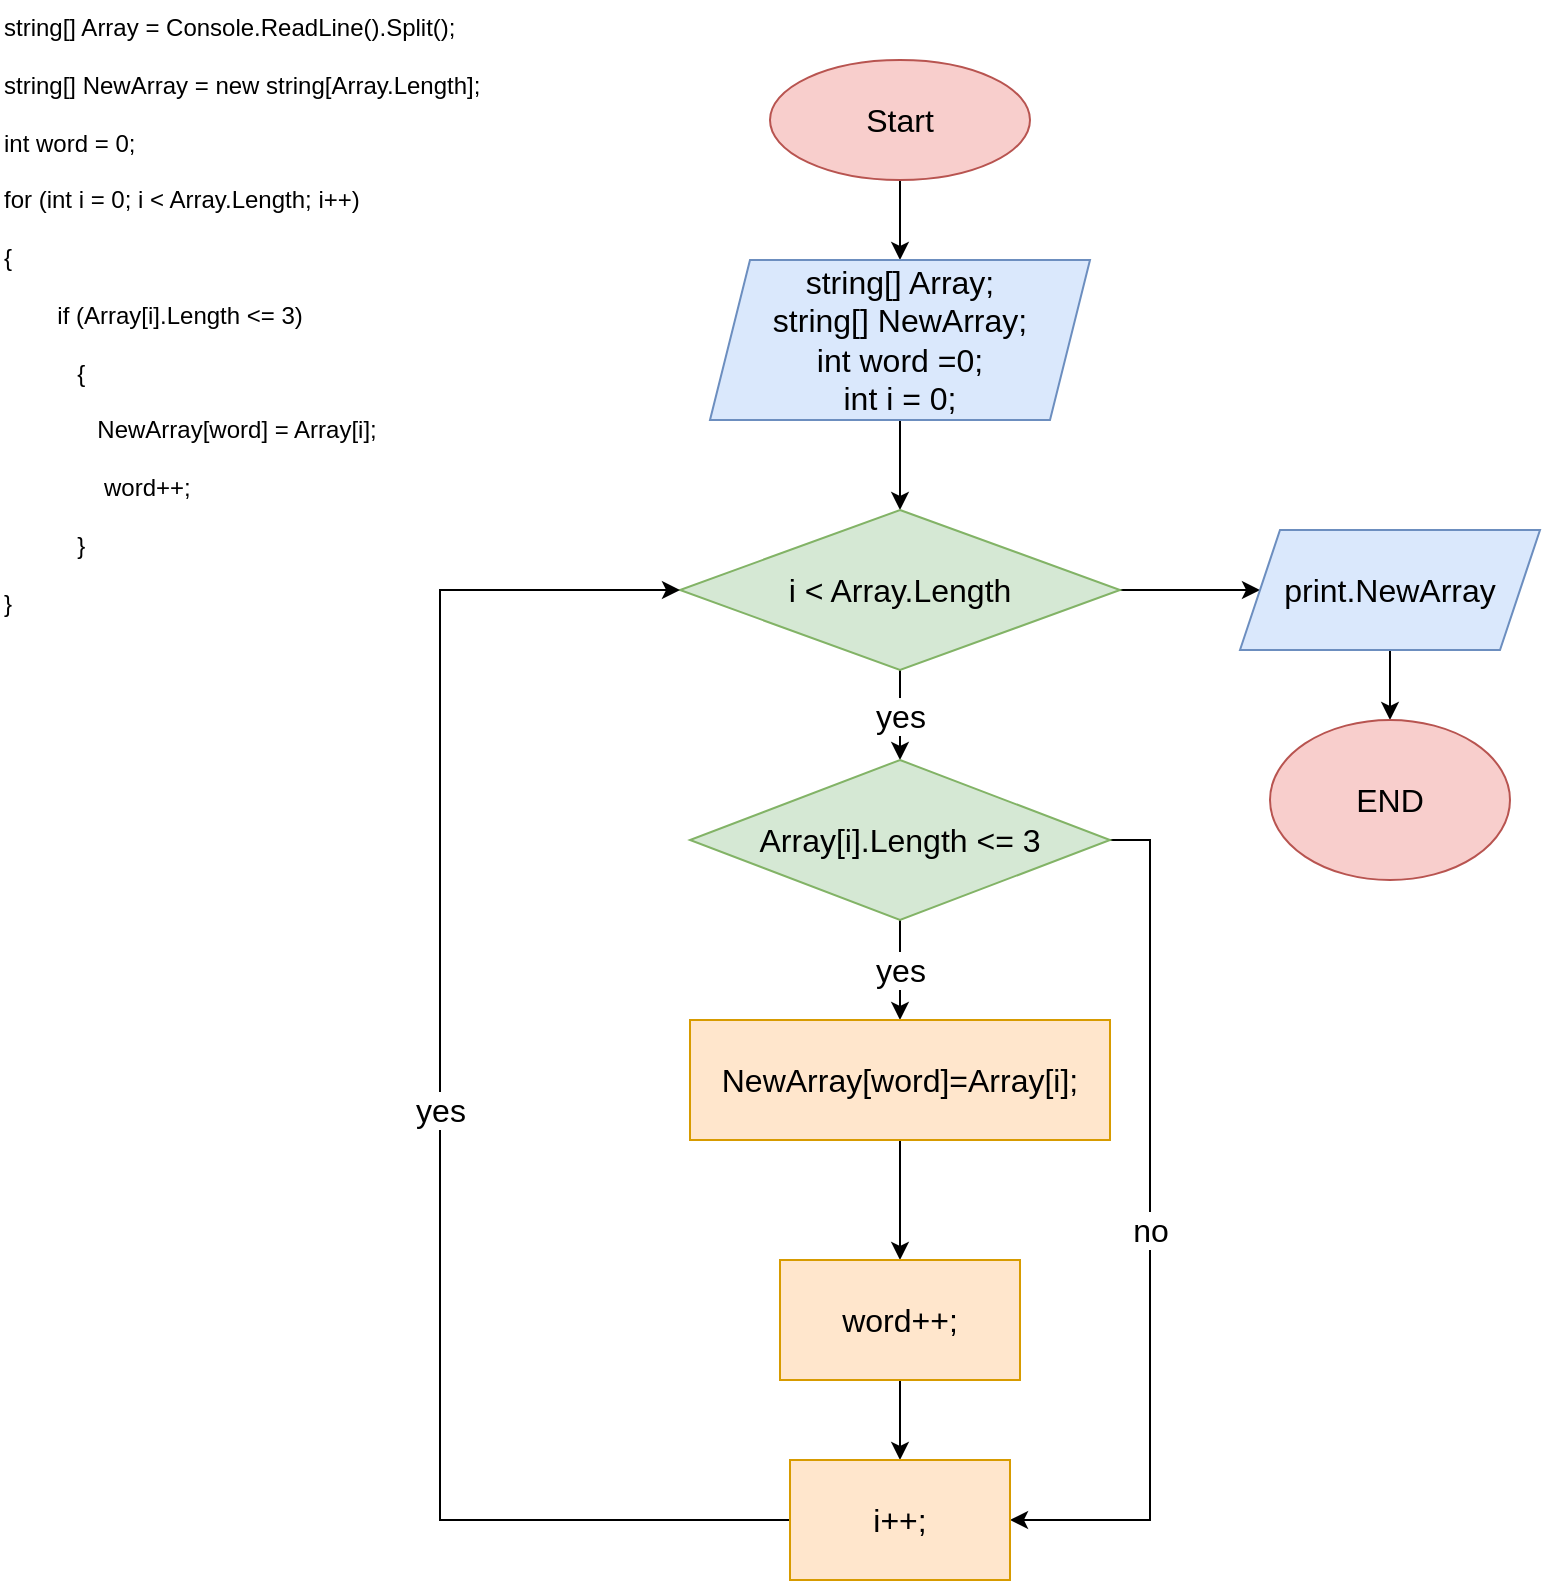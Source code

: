 <mxfile version="20.2.3" type="device"><diagram id="C5RBs43oDa-KdzZeNtuy" name="Page-1"><mxGraphModel dx="1102" dy="857" grid="1" gridSize="10" guides="1" tooltips="1" connect="1" arrows="1" fold="1" page="1" pageScale="1" pageWidth="827" pageHeight="1169" math="0" shadow="0"><root><mxCell id="WIyWlLk6GJQsqaUBKTNV-0"/><mxCell id="WIyWlLk6GJQsqaUBKTNV-1" parent="WIyWlLk6GJQsqaUBKTNV-0"/><mxCell id="qdlFK76YT522CDZZfXPc-27" style="edgeStyle=orthogonalEdgeStyle;rounded=0;orthogonalLoop=1;jettySize=auto;html=1;entryX=0.5;entryY=0;entryDx=0;entryDy=0;fontSize=16;" edge="1" parent="WIyWlLk6GJQsqaUBKTNV-1" source="qdlFK76YT522CDZZfXPc-0" target="qdlFK76YT522CDZZfXPc-1"><mxGeometry relative="1" as="geometry"/></mxCell><mxCell id="qdlFK76YT522CDZZfXPc-0" value="Start" style="ellipse;whiteSpace=wrap;html=1;fontSize=16;fillColor=#f8cecc;strokeColor=#b85450;" vertex="1" parent="WIyWlLk6GJQsqaUBKTNV-1"><mxGeometry x="425" y="70" width="130" height="60" as="geometry"/></mxCell><mxCell id="qdlFK76YT522CDZZfXPc-28" style="edgeStyle=orthogonalEdgeStyle;rounded=0;orthogonalLoop=1;jettySize=auto;html=1;entryX=0.5;entryY=0;entryDx=0;entryDy=0;fontSize=16;" edge="1" parent="WIyWlLk6GJQsqaUBKTNV-1" source="qdlFK76YT522CDZZfXPc-1" target="qdlFK76YT522CDZZfXPc-3"><mxGeometry relative="1" as="geometry"/></mxCell><mxCell id="qdlFK76YT522CDZZfXPc-1" value="&lt;span style=&quot;text-align: left; font-size: 16px;&quot;&gt;string[] Array;&lt;/span&gt;&lt;br style=&quot;text-align: left; font-size: 16px;&quot;&gt;&lt;span style=&quot;text-align: left; font-size: 16px;&quot;&gt;string[] NewArray;&lt;br style=&quot;font-size: 16px;&quot;&gt;int word =0;&lt;br style=&quot;font-size: 16px;&quot;&gt;int i = 0;&lt;br style=&quot;font-size: 16px;&quot;&gt;&lt;/span&gt;" style="shape=parallelogram;perimeter=parallelogramPerimeter;whiteSpace=wrap;html=1;fixedSize=1;fontSize=16;fillColor=#dae8fc;strokeColor=#6c8ebf;" vertex="1" parent="WIyWlLk6GJQsqaUBKTNV-1"><mxGeometry x="395" y="170" width="190" height="80" as="geometry"/></mxCell><mxCell id="qdlFK76YT522CDZZfXPc-2" value="string[] Array = Console.ReadLine().Split();&lt;br&gt;&lt;br&gt;string[] NewArray = new string[Array.Length];&lt;br&gt;&lt;br&gt;int word = 0;&lt;br&gt;&lt;br&gt;for (int i = 0; i &amp;lt; Array.Length; i++)&lt;br&gt;&lt;br&gt;{ &lt;br&gt;&lt;br&gt;&amp;nbsp; &amp;nbsp; &amp;nbsp; &amp;nbsp; if (Array[i].Length &amp;lt;= 3)&lt;br&gt;&lt;br&gt;&amp;nbsp; &amp;nbsp; &amp;nbsp; &amp;nbsp; &amp;nbsp; &amp;nbsp;{&lt;br&gt;&lt;br&gt;&amp;nbsp; &amp;nbsp; &amp;nbsp; &amp;nbsp; &amp;nbsp; &amp;nbsp; &amp;nbsp; NewArray[word] = Array[i];&lt;br&gt;&lt;br&gt;&amp;nbsp; &amp;nbsp; &amp;nbsp; &amp;nbsp; &amp;nbsp; &amp;nbsp; &amp;nbsp; &amp;nbsp;word++;&lt;br&gt;&lt;br&gt;&amp;nbsp; &amp;nbsp; &amp;nbsp; &amp;nbsp; &amp;nbsp; &amp;nbsp;}&lt;br&gt;&lt;br&gt;}" style="text;whiteSpace=wrap;html=1;" vertex="1" parent="WIyWlLk6GJQsqaUBKTNV-1"><mxGeometry x="40" y="40" width="270" height="350" as="geometry"/></mxCell><mxCell id="qdlFK76YT522CDZZfXPc-16" value="yes" style="edgeStyle=orthogonalEdgeStyle;rounded=0;orthogonalLoop=1;jettySize=auto;html=1;entryX=0.5;entryY=0;entryDx=0;entryDy=0;fontSize=16;" edge="1" parent="WIyWlLk6GJQsqaUBKTNV-1" source="qdlFK76YT522CDZZfXPc-3" target="qdlFK76YT522CDZZfXPc-5"><mxGeometry relative="1" as="geometry"/></mxCell><mxCell id="qdlFK76YT522CDZZfXPc-24" style="edgeStyle=orthogonalEdgeStyle;rounded=0;orthogonalLoop=1;jettySize=auto;html=1;fontSize=16;" edge="1" parent="WIyWlLk6GJQsqaUBKTNV-1" source="qdlFK76YT522CDZZfXPc-3" target="qdlFK76YT522CDZZfXPc-23"><mxGeometry relative="1" as="geometry"/></mxCell><mxCell id="qdlFK76YT522CDZZfXPc-3" value="i &amp;lt; Array.Length" style="rhombus;whiteSpace=wrap;html=1;fontSize=16;fillColor=#d5e8d4;strokeColor=#82b366;" vertex="1" parent="WIyWlLk6GJQsqaUBKTNV-1"><mxGeometry x="380" y="295" width="220" height="80" as="geometry"/></mxCell><mxCell id="qdlFK76YT522CDZZfXPc-13" value="yes" style="edgeStyle=orthogonalEdgeStyle;rounded=0;orthogonalLoop=1;jettySize=auto;html=1;entryX=0.5;entryY=0;entryDx=0;entryDy=0;fontSize=16;" edge="1" parent="WIyWlLk6GJQsqaUBKTNV-1" source="qdlFK76YT522CDZZfXPc-5" target="qdlFK76YT522CDZZfXPc-6"><mxGeometry relative="1" as="geometry"/></mxCell><mxCell id="qdlFK76YT522CDZZfXPc-22" value="no" style="edgeStyle=orthogonalEdgeStyle;rounded=0;orthogonalLoop=1;jettySize=auto;html=1;entryX=1;entryY=0.5;entryDx=0;entryDy=0;fontSize=16;" edge="1" parent="WIyWlLk6GJQsqaUBKTNV-1" source="qdlFK76YT522CDZZfXPc-5" target="qdlFK76YT522CDZZfXPc-8"><mxGeometry relative="1" as="geometry"><Array as="points"><mxPoint x="615" y="460"/><mxPoint x="615" y="800"/></Array></mxGeometry></mxCell><mxCell id="qdlFK76YT522CDZZfXPc-5" value="Array[i].Length &amp;lt;= 3" style="rhombus;whiteSpace=wrap;html=1;fontSize=16;fillColor=#d5e8d4;strokeColor=#82b366;" vertex="1" parent="WIyWlLk6GJQsqaUBKTNV-1"><mxGeometry x="385" y="420" width="210" height="80" as="geometry"/></mxCell><mxCell id="qdlFK76YT522CDZZfXPc-14" style="edgeStyle=orthogonalEdgeStyle;rounded=0;orthogonalLoop=1;jettySize=auto;html=1;entryX=0.5;entryY=0;entryDx=0;entryDy=0;fontSize=16;" edge="1" parent="WIyWlLk6GJQsqaUBKTNV-1" source="qdlFK76YT522CDZZfXPc-6" target="qdlFK76YT522CDZZfXPc-7"><mxGeometry relative="1" as="geometry"/></mxCell><mxCell id="qdlFK76YT522CDZZfXPc-6" value="NewArray[word]=Array[i];" style="rounded=0;whiteSpace=wrap;html=1;fontSize=16;fillColor=#ffe6cc;strokeColor=#d79b00;" vertex="1" parent="WIyWlLk6GJQsqaUBKTNV-1"><mxGeometry x="385" y="550" width="210" height="60" as="geometry"/></mxCell><mxCell id="qdlFK76YT522CDZZfXPc-18" style="edgeStyle=orthogonalEdgeStyle;rounded=0;orthogonalLoop=1;jettySize=auto;html=1;entryX=0.5;entryY=0;entryDx=0;entryDy=0;fontSize=16;" edge="1" parent="WIyWlLk6GJQsqaUBKTNV-1" source="qdlFK76YT522CDZZfXPc-7" target="qdlFK76YT522CDZZfXPc-8"><mxGeometry relative="1" as="geometry"/></mxCell><mxCell id="qdlFK76YT522CDZZfXPc-7" value="word++;" style="rounded=0;whiteSpace=wrap;html=1;fontSize=16;fillColor=#ffe6cc;strokeColor=#d79b00;" vertex="1" parent="WIyWlLk6GJQsqaUBKTNV-1"><mxGeometry x="430" y="670" width="120" height="60" as="geometry"/></mxCell><mxCell id="qdlFK76YT522CDZZfXPc-19" value="yes" style="edgeStyle=orthogonalEdgeStyle;rounded=0;orthogonalLoop=1;jettySize=auto;html=1;entryX=0;entryY=0.5;entryDx=0;entryDy=0;fontSize=16;" edge="1" parent="WIyWlLk6GJQsqaUBKTNV-1" source="qdlFK76YT522CDZZfXPc-8" target="qdlFK76YT522CDZZfXPc-3"><mxGeometry relative="1" as="geometry"><Array as="points"><mxPoint x="260" y="800"/><mxPoint x="260" y="335"/></Array></mxGeometry></mxCell><mxCell id="qdlFK76YT522CDZZfXPc-8" value="i++;" style="rounded=0;whiteSpace=wrap;html=1;fontSize=16;fillColor=#ffe6cc;strokeColor=#d79b00;" vertex="1" parent="WIyWlLk6GJQsqaUBKTNV-1"><mxGeometry x="435" y="770" width="110" height="60" as="geometry"/></mxCell><mxCell id="qdlFK76YT522CDZZfXPc-25" style="edgeStyle=orthogonalEdgeStyle;rounded=0;orthogonalLoop=1;jettySize=auto;html=1;fontSize=16;" edge="1" parent="WIyWlLk6GJQsqaUBKTNV-1" source="qdlFK76YT522CDZZfXPc-23" target="qdlFK76YT522CDZZfXPc-26"><mxGeometry relative="1" as="geometry"><mxPoint x="735" y="440" as="targetPoint"/></mxGeometry></mxCell><mxCell id="qdlFK76YT522CDZZfXPc-23" value="print.NewArray" style="shape=parallelogram;perimeter=parallelogramPerimeter;whiteSpace=wrap;html=1;fixedSize=1;fontSize=16;fillColor=#dae8fc;strokeColor=#6c8ebf;" vertex="1" parent="WIyWlLk6GJQsqaUBKTNV-1"><mxGeometry x="660" y="305" width="150" height="60" as="geometry"/></mxCell><mxCell id="qdlFK76YT522CDZZfXPc-26" value="END" style="ellipse;whiteSpace=wrap;html=1;fontSize=16;fillColor=#f8cecc;strokeColor=#b85450;" vertex="1" parent="WIyWlLk6GJQsqaUBKTNV-1"><mxGeometry x="675" y="400" width="120" height="80" as="geometry"/></mxCell></root></mxGraphModel></diagram></mxfile>